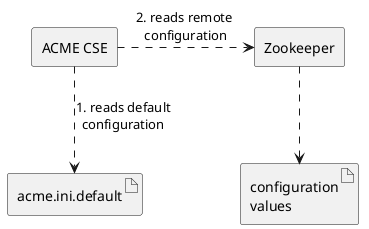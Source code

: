 @startuml
skinparam componentStyle rectangle

artifact "acme.ini.default" as inidefault
artifact "configuration\nvalues" as ini
[ACME CSE] as cse
[Zookeeper] as zk

cse .right.> zk : 2. reads remote \nconfiguration
cse ..> inidefault : 1. reads default\nconfiguration
zk ..> ini

@enduml